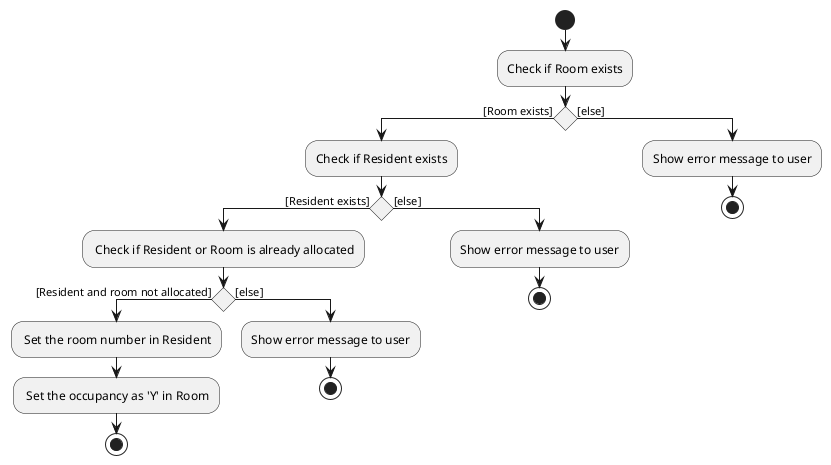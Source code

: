 @startuml
'https://plantuml.com/activity-diagram-beta

start
:Check if Room exists;
if () then ([Room exists])
    :Check if Resident exists;
    if () then ([Resident exists])
        : Check if Resident or Room is already allocated;
        if () then ([Resident and room not allocated])
            : Set the room number in Resident;
            : Set the occupancy as 'Y' in Room;
            stop
        else ([else])
            :Show error message to user;
            stop
        endif
    else ([else])
        :Show error message to user;
        stop
   endif
else ([else])
    :Show error message to user;
    stop


@enduml
